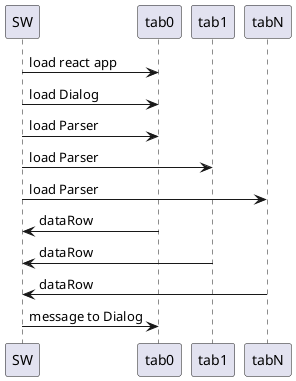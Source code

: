 @startuml executionContexts
SW -> tab0: load react app
SW -> tab0: load Dialog
SW -> tab0: load Parser
SW -> tab1: load Parser
SW -> tabN: load Parser
tab0 -> SW: dataRow
tab1 -> SW: dataRow
tabN -> SW: dataRow
SW -> tab0: message to Dialog


@enduml
